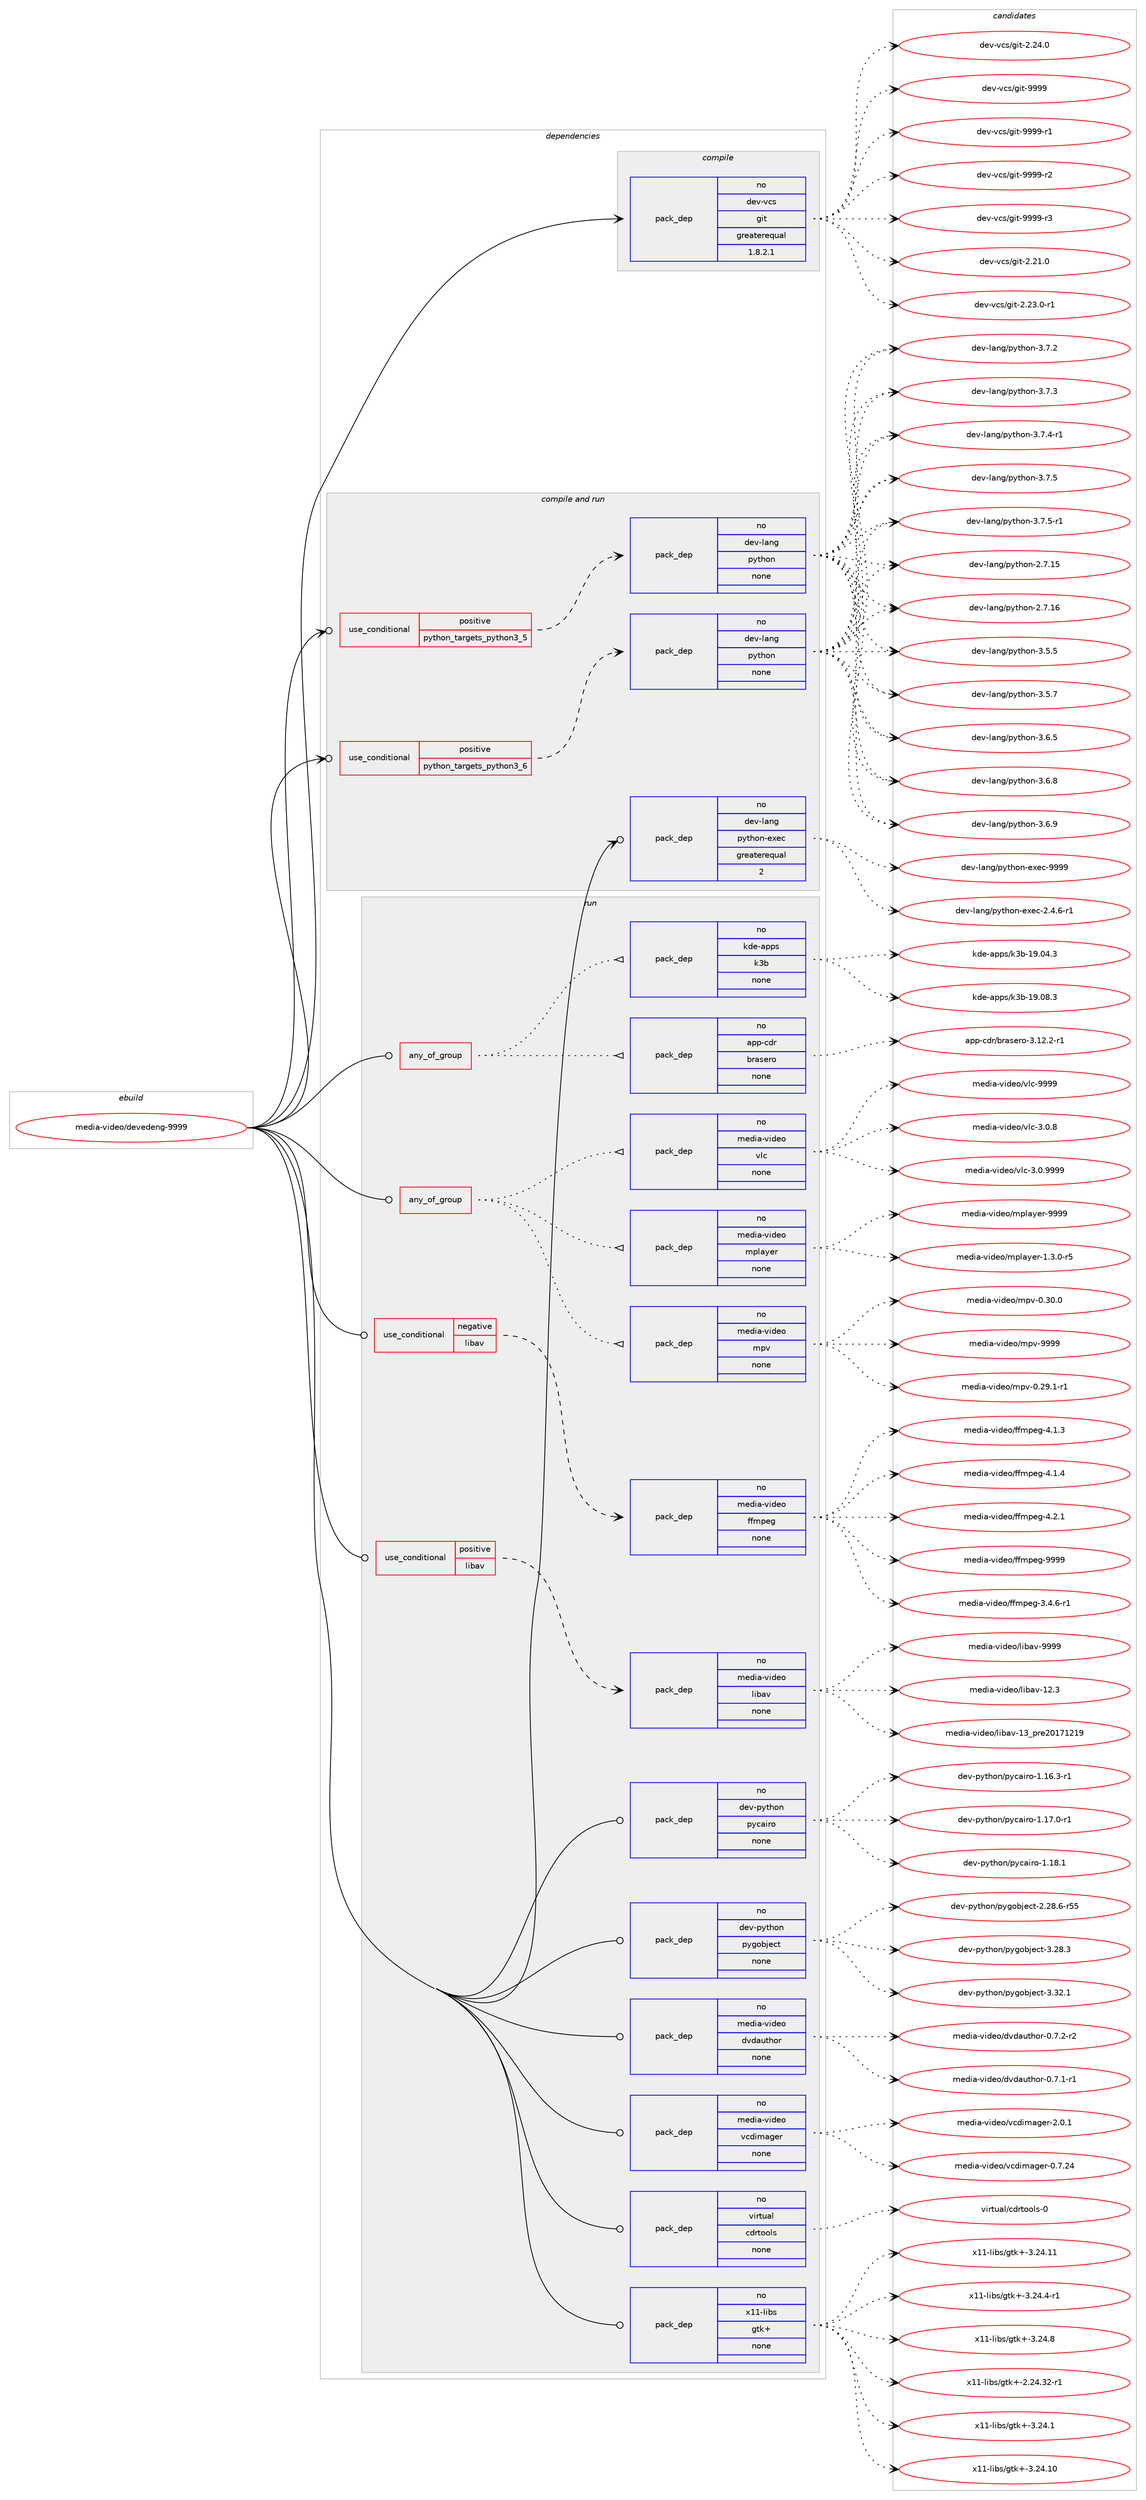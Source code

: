 digraph prolog {

# *************
# Graph options
# *************

newrank=true;
concentrate=true;
compound=true;
graph [rankdir=LR,fontname=Helvetica,fontsize=10,ranksep=1.5];#, ranksep=2.5, nodesep=0.2];
edge  [arrowhead=vee];
node  [fontname=Helvetica,fontsize=10];

# **********
# The ebuild
# **********

subgraph cluster_leftcol {
color=gray;
rank=same;
label=<<i>ebuild</i>>;
id [label="media-video/devedeng-9999", color=red, width=4, href="../media-video/devedeng-9999.svg"];
}

# ****************
# The dependencies
# ****************

subgraph cluster_midcol {
color=gray;
label=<<i>dependencies</i>>;
subgraph cluster_compile {
fillcolor="#eeeeee";
style=filled;
label=<<i>compile</i>>;
subgraph pack596387 {
dependency806285 [label=<<TABLE BORDER="0" CELLBORDER="1" CELLSPACING="0" CELLPADDING="4" WIDTH="220"><TR><TD ROWSPAN="6" CELLPADDING="30">pack_dep</TD></TR><TR><TD WIDTH="110">no</TD></TR><TR><TD>dev-vcs</TD></TR><TR><TD>git</TD></TR><TR><TD>greaterequal</TD></TR><TR><TD>1.8.2.1</TD></TR></TABLE>>, shape=none, color=blue];
}
id:e -> dependency806285:w [weight=20,style="solid",arrowhead="vee"];
}
subgraph cluster_compileandrun {
fillcolor="#eeeeee";
style=filled;
label=<<i>compile and run</i>>;
subgraph cond195818 {
dependency806286 [label=<<TABLE BORDER="0" CELLBORDER="1" CELLSPACING="0" CELLPADDING="4"><TR><TD ROWSPAN="3" CELLPADDING="10">use_conditional</TD></TR><TR><TD>positive</TD></TR><TR><TD>python_targets_python3_5</TD></TR></TABLE>>, shape=none, color=red];
subgraph pack596388 {
dependency806287 [label=<<TABLE BORDER="0" CELLBORDER="1" CELLSPACING="0" CELLPADDING="4" WIDTH="220"><TR><TD ROWSPAN="6" CELLPADDING="30">pack_dep</TD></TR><TR><TD WIDTH="110">no</TD></TR><TR><TD>dev-lang</TD></TR><TR><TD>python</TD></TR><TR><TD>none</TD></TR><TR><TD></TD></TR></TABLE>>, shape=none, color=blue];
}
dependency806286:e -> dependency806287:w [weight=20,style="dashed",arrowhead="vee"];
}
id:e -> dependency806286:w [weight=20,style="solid",arrowhead="odotvee"];
subgraph cond195819 {
dependency806288 [label=<<TABLE BORDER="0" CELLBORDER="1" CELLSPACING="0" CELLPADDING="4"><TR><TD ROWSPAN="3" CELLPADDING="10">use_conditional</TD></TR><TR><TD>positive</TD></TR><TR><TD>python_targets_python3_6</TD></TR></TABLE>>, shape=none, color=red];
subgraph pack596389 {
dependency806289 [label=<<TABLE BORDER="0" CELLBORDER="1" CELLSPACING="0" CELLPADDING="4" WIDTH="220"><TR><TD ROWSPAN="6" CELLPADDING="30">pack_dep</TD></TR><TR><TD WIDTH="110">no</TD></TR><TR><TD>dev-lang</TD></TR><TR><TD>python</TD></TR><TR><TD>none</TD></TR><TR><TD></TD></TR></TABLE>>, shape=none, color=blue];
}
dependency806288:e -> dependency806289:w [weight=20,style="dashed",arrowhead="vee"];
}
id:e -> dependency806288:w [weight=20,style="solid",arrowhead="odotvee"];
subgraph pack596390 {
dependency806290 [label=<<TABLE BORDER="0" CELLBORDER="1" CELLSPACING="0" CELLPADDING="4" WIDTH="220"><TR><TD ROWSPAN="6" CELLPADDING="30">pack_dep</TD></TR><TR><TD WIDTH="110">no</TD></TR><TR><TD>dev-lang</TD></TR><TR><TD>python-exec</TD></TR><TR><TD>greaterequal</TD></TR><TR><TD>2</TD></TR></TABLE>>, shape=none, color=blue];
}
id:e -> dependency806290:w [weight=20,style="solid",arrowhead="odotvee"];
}
subgraph cluster_run {
fillcolor="#eeeeee";
style=filled;
label=<<i>run</i>>;
subgraph any13632 {
dependency806291 [label=<<TABLE BORDER="0" CELLBORDER="1" CELLSPACING="0" CELLPADDING="4"><TR><TD CELLPADDING="10">any_of_group</TD></TR></TABLE>>, shape=none, color=red];subgraph pack596391 {
dependency806292 [label=<<TABLE BORDER="0" CELLBORDER="1" CELLSPACING="0" CELLPADDING="4" WIDTH="220"><TR><TD ROWSPAN="6" CELLPADDING="30">pack_dep</TD></TR><TR><TD WIDTH="110">no</TD></TR><TR><TD>app-cdr</TD></TR><TR><TD>brasero</TD></TR><TR><TD>none</TD></TR><TR><TD></TD></TR></TABLE>>, shape=none, color=blue];
}
dependency806291:e -> dependency806292:w [weight=20,style="dotted",arrowhead="oinv"];
subgraph pack596392 {
dependency806293 [label=<<TABLE BORDER="0" CELLBORDER="1" CELLSPACING="0" CELLPADDING="4" WIDTH="220"><TR><TD ROWSPAN="6" CELLPADDING="30">pack_dep</TD></TR><TR><TD WIDTH="110">no</TD></TR><TR><TD>kde-apps</TD></TR><TR><TD>k3b</TD></TR><TR><TD>none</TD></TR><TR><TD></TD></TR></TABLE>>, shape=none, color=blue];
}
dependency806291:e -> dependency806293:w [weight=20,style="dotted",arrowhead="oinv"];
}
id:e -> dependency806291:w [weight=20,style="solid",arrowhead="odot"];
subgraph any13633 {
dependency806294 [label=<<TABLE BORDER="0" CELLBORDER="1" CELLSPACING="0" CELLPADDING="4"><TR><TD CELLPADDING="10">any_of_group</TD></TR></TABLE>>, shape=none, color=red];subgraph pack596393 {
dependency806295 [label=<<TABLE BORDER="0" CELLBORDER="1" CELLSPACING="0" CELLPADDING="4" WIDTH="220"><TR><TD ROWSPAN="6" CELLPADDING="30">pack_dep</TD></TR><TR><TD WIDTH="110">no</TD></TR><TR><TD>media-video</TD></TR><TR><TD>vlc</TD></TR><TR><TD>none</TD></TR><TR><TD></TD></TR></TABLE>>, shape=none, color=blue];
}
dependency806294:e -> dependency806295:w [weight=20,style="dotted",arrowhead="oinv"];
subgraph pack596394 {
dependency806296 [label=<<TABLE BORDER="0" CELLBORDER="1" CELLSPACING="0" CELLPADDING="4" WIDTH="220"><TR><TD ROWSPAN="6" CELLPADDING="30">pack_dep</TD></TR><TR><TD WIDTH="110">no</TD></TR><TR><TD>media-video</TD></TR><TR><TD>mpv</TD></TR><TR><TD>none</TD></TR><TR><TD></TD></TR></TABLE>>, shape=none, color=blue];
}
dependency806294:e -> dependency806296:w [weight=20,style="dotted",arrowhead="oinv"];
subgraph pack596395 {
dependency806297 [label=<<TABLE BORDER="0" CELLBORDER="1" CELLSPACING="0" CELLPADDING="4" WIDTH="220"><TR><TD ROWSPAN="6" CELLPADDING="30">pack_dep</TD></TR><TR><TD WIDTH="110">no</TD></TR><TR><TD>media-video</TD></TR><TR><TD>mplayer</TD></TR><TR><TD>none</TD></TR><TR><TD></TD></TR></TABLE>>, shape=none, color=blue];
}
dependency806294:e -> dependency806297:w [weight=20,style="dotted",arrowhead="oinv"];
}
id:e -> dependency806294:w [weight=20,style="solid",arrowhead="odot"];
subgraph cond195820 {
dependency806298 [label=<<TABLE BORDER="0" CELLBORDER="1" CELLSPACING="0" CELLPADDING="4"><TR><TD ROWSPAN="3" CELLPADDING="10">use_conditional</TD></TR><TR><TD>negative</TD></TR><TR><TD>libav</TD></TR></TABLE>>, shape=none, color=red];
subgraph pack596396 {
dependency806299 [label=<<TABLE BORDER="0" CELLBORDER="1" CELLSPACING="0" CELLPADDING="4" WIDTH="220"><TR><TD ROWSPAN="6" CELLPADDING="30">pack_dep</TD></TR><TR><TD WIDTH="110">no</TD></TR><TR><TD>media-video</TD></TR><TR><TD>ffmpeg</TD></TR><TR><TD>none</TD></TR><TR><TD></TD></TR></TABLE>>, shape=none, color=blue];
}
dependency806298:e -> dependency806299:w [weight=20,style="dashed",arrowhead="vee"];
}
id:e -> dependency806298:w [weight=20,style="solid",arrowhead="odot"];
subgraph cond195821 {
dependency806300 [label=<<TABLE BORDER="0" CELLBORDER="1" CELLSPACING="0" CELLPADDING="4"><TR><TD ROWSPAN="3" CELLPADDING="10">use_conditional</TD></TR><TR><TD>positive</TD></TR><TR><TD>libav</TD></TR></TABLE>>, shape=none, color=red];
subgraph pack596397 {
dependency806301 [label=<<TABLE BORDER="0" CELLBORDER="1" CELLSPACING="0" CELLPADDING="4" WIDTH="220"><TR><TD ROWSPAN="6" CELLPADDING="30">pack_dep</TD></TR><TR><TD WIDTH="110">no</TD></TR><TR><TD>media-video</TD></TR><TR><TD>libav</TD></TR><TR><TD>none</TD></TR><TR><TD></TD></TR></TABLE>>, shape=none, color=blue];
}
dependency806300:e -> dependency806301:w [weight=20,style="dashed",arrowhead="vee"];
}
id:e -> dependency806300:w [weight=20,style="solid",arrowhead="odot"];
subgraph pack596398 {
dependency806302 [label=<<TABLE BORDER="0" CELLBORDER="1" CELLSPACING="0" CELLPADDING="4" WIDTH="220"><TR><TD ROWSPAN="6" CELLPADDING="30">pack_dep</TD></TR><TR><TD WIDTH="110">no</TD></TR><TR><TD>dev-python</TD></TR><TR><TD>pycairo</TD></TR><TR><TD>none</TD></TR><TR><TD></TD></TR></TABLE>>, shape=none, color=blue];
}
id:e -> dependency806302:w [weight=20,style="solid",arrowhead="odot"];
subgraph pack596399 {
dependency806303 [label=<<TABLE BORDER="0" CELLBORDER="1" CELLSPACING="0" CELLPADDING="4" WIDTH="220"><TR><TD ROWSPAN="6" CELLPADDING="30">pack_dep</TD></TR><TR><TD WIDTH="110">no</TD></TR><TR><TD>dev-python</TD></TR><TR><TD>pygobject</TD></TR><TR><TD>none</TD></TR><TR><TD></TD></TR></TABLE>>, shape=none, color=blue];
}
id:e -> dependency806303:w [weight=20,style="solid",arrowhead="odot"];
subgraph pack596400 {
dependency806304 [label=<<TABLE BORDER="0" CELLBORDER="1" CELLSPACING="0" CELLPADDING="4" WIDTH="220"><TR><TD ROWSPAN="6" CELLPADDING="30">pack_dep</TD></TR><TR><TD WIDTH="110">no</TD></TR><TR><TD>media-video</TD></TR><TR><TD>dvdauthor</TD></TR><TR><TD>none</TD></TR><TR><TD></TD></TR></TABLE>>, shape=none, color=blue];
}
id:e -> dependency806304:w [weight=20,style="solid",arrowhead="odot"];
subgraph pack596401 {
dependency806305 [label=<<TABLE BORDER="0" CELLBORDER="1" CELLSPACING="0" CELLPADDING="4" WIDTH="220"><TR><TD ROWSPAN="6" CELLPADDING="30">pack_dep</TD></TR><TR><TD WIDTH="110">no</TD></TR><TR><TD>media-video</TD></TR><TR><TD>vcdimager</TD></TR><TR><TD>none</TD></TR><TR><TD></TD></TR></TABLE>>, shape=none, color=blue];
}
id:e -> dependency806305:w [weight=20,style="solid",arrowhead="odot"];
subgraph pack596402 {
dependency806306 [label=<<TABLE BORDER="0" CELLBORDER="1" CELLSPACING="0" CELLPADDING="4" WIDTH="220"><TR><TD ROWSPAN="6" CELLPADDING="30">pack_dep</TD></TR><TR><TD WIDTH="110">no</TD></TR><TR><TD>virtual</TD></TR><TR><TD>cdrtools</TD></TR><TR><TD>none</TD></TR><TR><TD></TD></TR></TABLE>>, shape=none, color=blue];
}
id:e -> dependency806306:w [weight=20,style="solid",arrowhead="odot"];
subgraph pack596403 {
dependency806307 [label=<<TABLE BORDER="0" CELLBORDER="1" CELLSPACING="0" CELLPADDING="4" WIDTH="220"><TR><TD ROWSPAN="6" CELLPADDING="30">pack_dep</TD></TR><TR><TD WIDTH="110">no</TD></TR><TR><TD>x11-libs</TD></TR><TR><TD>gtk+</TD></TR><TR><TD>none</TD></TR><TR><TD></TD></TR></TABLE>>, shape=none, color=blue];
}
id:e -> dependency806307:w [weight=20,style="solid",arrowhead="odot"];
}
}

# **************
# The candidates
# **************

subgraph cluster_choices {
rank=same;
color=gray;
label=<<i>candidates</i>>;

subgraph choice596387 {
color=black;
nodesep=1;
choice10010111845118991154710310511645504650494648 [label="dev-vcs/git-2.21.0", color=red, width=4,href="../dev-vcs/git-2.21.0.svg"];
choice100101118451189911547103105116455046505146484511449 [label="dev-vcs/git-2.23.0-r1", color=red, width=4,href="../dev-vcs/git-2.23.0-r1.svg"];
choice10010111845118991154710310511645504650524648 [label="dev-vcs/git-2.24.0", color=red, width=4,href="../dev-vcs/git-2.24.0.svg"];
choice1001011184511899115471031051164557575757 [label="dev-vcs/git-9999", color=red, width=4,href="../dev-vcs/git-9999.svg"];
choice10010111845118991154710310511645575757574511449 [label="dev-vcs/git-9999-r1", color=red, width=4,href="../dev-vcs/git-9999-r1.svg"];
choice10010111845118991154710310511645575757574511450 [label="dev-vcs/git-9999-r2", color=red, width=4,href="../dev-vcs/git-9999-r2.svg"];
choice10010111845118991154710310511645575757574511451 [label="dev-vcs/git-9999-r3", color=red, width=4,href="../dev-vcs/git-9999-r3.svg"];
dependency806285:e -> choice10010111845118991154710310511645504650494648:w [style=dotted,weight="100"];
dependency806285:e -> choice100101118451189911547103105116455046505146484511449:w [style=dotted,weight="100"];
dependency806285:e -> choice10010111845118991154710310511645504650524648:w [style=dotted,weight="100"];
dependency806285:e -> choice1001011184511899115471031051164557575757:w [style=dotted,weight="100"];
dependency806285:e -> choice10010111845118991154710310511645575757574511449:w [style=dotted,weight="100"];
dependency806285:e -> choice10010111845118991154710310511645575757574511450:w [style=dotted,weight="100"];
dependency806285:e -> choice10010111845118991154710310511645575757574511451:w [style=dotted,weight="100"];
}
subgraph choice596388 {
color=black;
nodesep=1;
choice10010111845108971101034711212111610411111045504655464953 [label="dev-lang/python-2.7.15", color=red, width=4,href="../dev-lang/python-2.7.15.svg"];
choice10010111845108971101034711212111610411111045504655464954 [label="dev-lang/python-2.7.16", color=red, width=4,href="../dev-lang/python-2.7.16.svg"];
choice100101118451089711010347112121116104111110455146534653 [label="dev-lang/python-3.5.5", color=red, width=4,href="../dev-lang/python-3.5.5.svg"];
choice100101118451089711010347112121116104111110455146534655 [label="dev-lang/python-3.5.7", color=red, width=4,href="../dev-lang/python-3.5.7.svg"];
choice100101118451089711010347112121116104111110455146544653 [label="dev-lang/python-3.6.5", color=red, width=4,href="../dev-lang/python-3.6.5.svg"];
choice100101118451089711010347112121116104111110455146544656 [label="dev-lang/python-3.6.8", color=red, width=4,href="../dev-lang/python-3.6.8.svg"];
choice100101118451089711010347112121116104111110455146544657 [label="dev-lang/python-3.6.9", color=red, width=4,href="../dev-lang/python-3.6.9.svg"];
choice100101118451089711010347112121116104111110455146554650 [label="dev-lang/python-3.7.2", color=red, width=4,href="../dev-lang/python-3.7.2.svg"];
choice100101118451089711010347112121116104111110455146554651 [label="dev-lang/python-3.7.3", color=red, width=4,href="../dev-lang/python-3.7.3.svg"];
choice1001011184510897110103471121211161041111104551465546524511449 [label="dev-lang/python-3.7.4-r1", color=red, width=4,href="../dev-lang/python-3.7.4-r1.svg"];
choice100101118451089711010347112121116104111110455146554653 [label="dev-lang/python-3.7.5", color=red, width=4,href="../dev-lang/python-3.7.5.svg"];
choice1001011184510897110103471121211161041111104551465546534511449 [label="dev-lang/python-3.7.5-r1", color=red, width=4,href="../dev-lang/python-3.7.5-r1.svg"];
dependency806287:e -> choice10010111845108971101034711212111610411111045504655464953:w [style=dotted,weight="100"];
dependency806287:e -> choice10010111845108971101034711212111610411111045504655464954:w [style=dotted,weight="100"];
dependency806287:e -> choice100101118451089711010347112121116104111110455146534653:w [style=dotted,weight="100"];
dependency806287:e -> choice100101118451089711010347112121116104111110455146534655:w [style=dotted,weight="100"];
dependency806287:e -> choice100101118451089711010347112121116104111110455146544653:w [style=dotted,weight="100"];
dependency806287:e -> choice100101118451089711010347112121116104111110455146544656:w [style=dotted,weight="100"];
dependency806287:e -> choice100101118451089711010347112121116104111110455146544657:w [style=dotted,weight="100"];
dependency806287:e -> choice100101118451089711010347112121116104111110455146554650:w [style=dotted,weight="100"];
dependency806287:e -> choice100101118451089711010347112121116104111110455146554651:w [style=dotted,weight="100"];
dependency806287:e -> choice1001011184510897110103471121211161041111104551465546524511449:w [style=dotted,weight="100"];
dependency806287:e -> choice100101118451089711010347112121116104111110455146554653:w [style=dotted,weight="100"];
dependency806287:e -> choice1001011184510897110103471121211161041111104551465546534511449:w [style=dotted,weight="100"];
}
subgraph choice596389 {
color=black;
nodesep=1;
choice10010111845108971101034711212111610411111045504655464953 [label="dev-lang/python-2.7.15", color=red, width=4,href="../dev-lang/python-2.7.15.svg"];
choice10010111845108971101034711212111610411111045504655464954 [label="dev-lang/python-2.7.16", color=red, width=4,href="../dev-lang/python-2.7.16.svg"];
choice100101118451089711010347112121116104111110455146534653 [label="dev-lang/python-3.5.5", color=red, width=4,href="../dev-lang/python-3.5.5.svg"];
choice100101118451089711010347112121116104111110455146534655 [label="dev-lang/python-3.5.7", color=red, width=4,href="../dev-lang/python-3.5.7.svg"];
choice100101118451089711010347112121116104111110455146544653 [label="dev-lang/python-3.6.5", color=red, width=4,href="../dev-lang/python-3.6.5.svg"];
choice100101118451089711010347112121116104111110455146544656 [label="dev-lang/python-3.6.8", color=red, width=4,href="../dev-lang/python-3.6.8.svg"];
choice100101118451089711010347112121116104111110455146544657 [label="dev-lang/python-3.6.9", color=red, width=4,href="../dev-lang/python-3.6.9.svg"];
choice100101118451089711010347112121116104111110455146554650 [label="dev-lang/python-3.7.2", color=red, width=4,href="../dev-lang/python-3.7.2.svg"];
choice100101118451089711010347112121116104111110455146554651 [label="dev-lang/python-3.7.3", color=red, width=4,href="../dev-lang/python-3.7.3.svg"];
choice1001011184510897110103471121211161041111104551465546524511449 [label="dev-lang/python-3.7.4-r1", color=red, width=4,href="../dev-lang/python-3.7.4-r1.svg"];
choice100101118451089711010347112121116104111110455146554653 [label="dev-lang/python-3.7.5", color=red, width=4,href="../dev-lang/python-3.7.5.svg"];
choice1001011184510897110103471121211161041111104551465546534511449 [label="dev-lang/python-3.7.5-r1", color=red, width=4,href="../dev-lang/python-3.7.5-r1.svg"];
dependency806289:e -> choice10010111845108971101034711212111610411111045504655464953:w [style=dotted,weight="100"];
dependency806289:e -> choice10010111845108971101034711212111610411111045504655464954:w [style=dotted,weight="100"];
dependency806289:e -> choice100101118451089711010347112121116104111110455146534653:w [style=dotted,weight="100"];
dependency806289:e -> choice100101118451089711010347112121116104111110455146534655:w [style=dotted,weight="100"];
dependency806289:e -> choice100101118451089711010347112121116104111110455146544653:w [style=dotted,weight="100"];
dependency806289:e -> choice100101118451089711010347112121116104111110455146544656:w [style=dotted,weight="100"];
dependency806289:e -> choice100101118451089711010347112121116104111110455146544657:w [style=dotted,weight="100"];
dependency806289:e -> choice100101118451089711010347112121116104111110455146554650:w [style=dotted,weight="100"];
dependency806289:e -> choice100101118451089711010347112121116104111110455146554651:w [style=dotted,weight="100"];
dependency806289:e -> choice1001011184510897110103471121211161041111104551465546524511449:w [style=dotted,weight="100"];
dependency806289:e -> choice100101118451089711010347112121116104111110455146554653:w [style=dotted,weight="100"];
dependency806289:e -> choice1001011184510897110103471121211161041111104551465546534511449:w [style=dotted,weight="100"];
}
subgraph choice596390 {
color=black;
nodesep=1;
choice10010111845108971101034711212111610411111045101120101994550465246544511449 [label="dev-lang/python-exec-2.4.6-r1", color=red, width=4,href="../dev-lang/python-exec-2.4.6-r1.svg"];
choice10010111845108971101034711212111610411111045101120101994557575757 [label="dev-lang/python-exec-9999", color=red, width=4,href="../dev-lang/python-exec-9999.svg"];
dependency806290:e -> choice10010111845108971101034711212111610411111045101120101994550465246544511449:w [style=dotted,weight="100"];
dependency806290:e -> choice10010111845108971101034711212111610411111045101120101994557575757:w [style=dotted,weight="100"];
}
subgraph choice596391 {
color=black;
nodesep=1;
choice971121124599100114479811497115101114111455146495046504511449 [label="app-cdr/brasero-3.12.2-r1", color=red, width=4,href="../app-cdr/brasero-3.12.2-r1.svg"];
dependency806292:e -> choice971121124599100114479811497115101114111455146495046504511449:w [style=dotted,weight="100"];
}
subgraph choice596392 {
color=black;
nodesep=1;
choice10710010145971121121154710751984549574648524651 [label="kde-apps/k3b-19.04.3", color=red, width=4,href="../kde-apps/k3b-19.04.3.svg"];
choice10710010145971121121154710751984549574648564651 [label="kde-apps/k3b-19.08.3", color=red, width=4,href="../kde-apps/k3b-19.08.3.svg"];
dependency806293:e -> choice10710010145971121121154710751984549574648524651:w [style=dotted,weight="100"];
dependency806293:e -> choice10710010145971121121154710751984549574648564651:w [style=dotted,weight="100"];
}
subgraph choice596393 {
color=black;
nodesep=1;
choice10910110010597451181051001011114711810899455146484656 [label="media-video/vlc-3.0.8", color=red, width=4,href="../media-video/vlc-3.0.8.svg"];
choice10910110010597451181051001011114711810899455146484657575757 [label="media-video/vlc-3.0.9999", color=red, width=4,href="../media-video/vlc-3.0.9999.svg"];
choice109101100105974511810510010111147118108994557575757 [label="media-video/vlc-9999", color=red, width=4,href="../media-video/vlc-9999.svg"];
dependency806295:e -> choice10910110010597451181051001011114711810899455146484656:w [style=dotted,weight="100"];
dependency806295:e -> choice10910110010597451181051001011114711810899455146484657575757:w [style=dotted,weight="100"];
dependency806295:e -> choice109101100105974511810510010111147118108994557575757:w [style=dotted,weight="100"];
}
subgraph choice596394 {
color=black;
nodesep=1;
choice109101100105974511810510010111147109112118454846505746494511449 [label="media-video/mpv-0.29.1-r1", color=red, width=4,href="../media-video/mpv-0.29.1-r1.svg"];
choice10910110010597451181051001011114710911211845484651484648 [label="media-video/mpv-0.30.0", color=red, width=4,href="../media-video/mpv-0.30.0.svg"];
choice1091011001059745118105100101111471091121184557575757 [label="media-video/mpv-9999", color=red, width=4,href="../media-video/mpv-9999.svg"];
dependency806296:e -> choice109101100105974511810510010111147109112118454846505746494511449:w [style=dotted,weight="100"];
dependency806296:e -> choice10910110010597451181051001011114710911211845484651484648:w [style=dotted,weight="100"];
dependency806296:e -> choice1091011001059745118105100101111471091121184557575757:w [style=dotted,weight="100"];
}
subgraph choice596395 {
color=black;
nodesep=1;
choice109101100105974511810510010111147109112108971211011144549465146484511453 [label="media-video/mplayer-1.3.0-r5", color=red, width=4,href="../media-video/mplayer-1.3.0-r5.svg"];
choice109101100105974511810510010111147109112108971211011144557575757 [label="media-video/mplayer-9999", color=red, width=4,href="../media-video/mplayer-9999.svg"];
dependency806297:e -> choice109101100105974511810510010111147109112108971211011144549465146484511453:w [style=dotted,weight="100"];
dependency806297:e -> choice109101100105974511810510010111147109112108971211011144557575757:w [style=dotted,weight="100"];
}
subgraph choice596396 {
color=black;
nodesep=1;
choice1091011001059745118105100101111471021021091121011034551465246544511449 [label="media-video/ffmpeg-3.4.6-r1", color=red, width=4,href="../media-video/ffmpeg-3.4.6-r1.svg"];
choice109101100105974511810510010111147102102109112101103455246494651 [label="media-video/ffmpeg-4.1.3", color=red, width=4,href="../media-video/ffmpeg-4.1.3.svg"];
choice109101100105974511810510010111147102102109112101103455246494652 [label="media-video/ffmpeg-4.1.4", color=red, width=4,href="../media-video/ffmpeg-4.1.4.svg"];
choice109101100105974511810510010111147102102109112101103455246504649 [label="media-video/ffmpeg-4.2.1", color=red, width=4,href="../media-video/ffmpeg-4.2.1.svg"];
choice1091011001059745118105100101111471021021091121011034557575757 [label="media-video/ffmpeg-9999", color=red, width=4,href="../media-video/ffmpeg-9999.svg"];
dependency806299:e -> choice1091011001059745118105100101111471021021091121011034551465246544511449:w [style=dotted,weight="100"];
dependency806299:e -> choice109101100105974511810510010111147102102109112101103455246494651:w [style=dotted,weight="100"];
dependency806299:e -> choice109101100105974511810510010111147102102109112101103455246494652:w [style=dotted,weight="100"];
dependency806299:e -> choice109101100105974511810510010111147102102109112101103455246504649:w [style=dotted,weight="100"];
dependency806299:e -> choice1091011001059745118105100101111471021021091121011034557575757:w [style=dotted,weight="100"];
}
subgraph choice596397 {
color=black;
nodesep=1;
choice10910110010597451181051001011114710810598971184549504651 [label="media-video/libav-12.3", color=red, width=4,href="../media-video/libav-12.3.svg"];
choice1091011001059745118105100101111471081059897118454951951121141015048495549504957 [label="media-video/libav-13_pre20171219", color=red, width=4,href="../media-video/libav-13_pre20171219.svg"];
choice10910110010597451181051001011114710810598971184557575757 [label="media-video/libav-9999", color=red, width=4,href="../media-video/libav-9999.svg"];
dependency806301:e -> choice10910110010597451181051001011114710810598971184549504651:w [style=dotted,weight="100"];
dependency806301:e -> choice1091011001059745118105100101111471081059897118454951951121141015048495549504957:w [style=dotted,weight="100"];
dependency806301:e -> choice10910110010597451181051001011114710810598971184557575757:w [style=dotted,weight="100"];
}
subgraph choice596398 {
color=black;
nodesep=1;
choice10010111845112121116104111110471121219997105114111454946495446514511449 [label="dev-python/pycairo-1.16.3-r1", color=red, width=4,href="../dev-python/pycairo-1.16.3-r1.svg"];
choice10010111845112121116104111110471121219997105114111454946495546484511449 [label="dev-python/pycairo-1.17.0-r1", color=red, width=4,href="../dev-python/pycairo-1.17.0-r1.svg"];
choice1001011184511212111610411111047112121999710511411145494649564649 [label="dev-python/pycairo-1.18.1", color=red, width=4,href="../dev-python/pycairo-1.18.1.svg"];
dependency806302:e -> choice10010111845112121116104111110471121219997105114111454946495446514511449:w [style=dotted,weight="100"];
dependency806302:e -> choice10010111845112121116104111110471121219997105114111454946495546484511449:w [style=dotted,weight="100"];
dependency806302:e -> choice1001011184511212111610411111047112121999710511411145494649564649:w [style=dotted,weight="100"];
}
subgraph choice596399 {
color=black;
nodesep=1;
choice1001011184511212111610411111047112121103111981061019911645504650564654451145353 [label="dev-python/pygobject-2.28.6-r55", color=red, width=4,href="../dev-python/pygobject-2.28.6-r55.svg"];
choice1001011184511212111610411111047112121103111981061019911645514650564651 [label="dev-python/pygobject-3.28.3", color=red, width=4,href="../dev-python/pygobject-3.28.3.svg"];
choice1001011184511212111610411111047112121103111981061019911645514651504649 [label="dev-python/pygobject-3.32.1", color=red, width=4,href="../dev-python/pygobject-3.32.1.svg"];
dependency806303:e -> choice1001011184511212111610411111047112121103111981061019911645504650564654451145353:w [style=dotted,weight="100"];
dependency806303:e -> choice1001011184511212111610411111047112121103111981061019911645514650564651:w [style=dotted,weight="100"];
dependency806303:e -> choice1001011184511212111610411111047112121103111981061019911645514651504649:w [style=dotted,weight="100"];
}
subgraph choice596400 {
color=black;
nodesep=1;
choice109101100105974511810510010111147100118100971171161041111144548465546494511449 [label="media-video/dvdauthor-0.7.1-r1", color=red, width=4,href="../media-video/dvdauthor-0.7.1-r1.svg"];
choice109101100105974511810510010111147100118100971171161041111144548465546504511450 [label="media-video/dvdauthor-0.7.2-r2", color=red, width=4,href="../media-video/dvdauthor-0.7.2-r2.svg"];
dependency806304:e -> choice109101100105974511810510010111147100118100971171161041111144548465546494511449:w [style=dotted,weight="100"];
dependency806304:e -> choice109101100105974511810510010111147100118100971171161041111144548465546504511450:w [style=dotted,weight="100"];
}
subgraph choice596401 {
color=black;
nodesep=1;
choice109101100105974511810510010111147118991001051099710310111445484655465052 [label="media-video/vcdimager-0.7.24", color=red, width=4,href="../media-video/vcdimager-0.7.24.svg"];
choice1091011001059745118105100101111471189910010510997103101114455046484649 [label="media-video/vcdimager-2.0.1", color=red, width=4,href="../media-video/vcdimager-2.0.1.svg"];
dependency806305:e -> choice109101100105974511810510010111147118991001051099710310111445484655465052:w [style=dotted,weight="100"];
dependency806305:e -> choice1091011001059745118105100101111471189910010510997103101114455046484649:w [style=dotted,weight="100"];
}
subgraph choice596402 {
color=black;
nodesep=1;
choice1181051141161179710847991001141161111111081154548 [label="virtual/cdrtools-0", color=red, width=4,href="../virtual/cdrtools-0.svg"];
dependency806306:e -> choice1181051141161179710847991001141161111111081154548:w [style=dotted,weight="100"];
}
subgraph choice596403 {
color=black;
nodesep=1;
choice12049494510810598115471031161074345504650524651504511449 [label="x11-libs/gtk+-2.24.32-r1", color=red, width=4,href="../x11-libs/gtk+-2.24.32-r1.svg"];
choice12049494510810598115471031161074345514650524649 [label="x11-libs/gtk+-3.24.1", color=red, width=4,href="../x11-libs/gtk+-3.24.1.svg"];
choice1204949451081059811547103116107434551465052464948 [label="x11-libs/gtk+-3.24.10", color=red, width=4,href="../x11-libs/gtk+-3.24.10.svg"];
choice1204949451081059811547103116107434551465052464949 [label="x11-libs/gtk+-3.24.11", color=red, width=4,href="../x11-libs/gtk+-3.24.11.svg"];
choice120494945108105981154710311610743455146505246524511449 [label="x11-libs/gtk+-3.24.4-r1", color=red, width=4,href="../x11-libs/gtk+-3.24.4-r1.svg"];
choice12049494510810598115471031161074345514650524656 [label="x11-libs/gtk+-3.24.8", color=red, width=4,href="../x11-libs/gtk+-3.24.8.svg"];
dependency806307:e -> choice12049494510810598115471031161074345504650524651504511449:w [style=dotted,weight="100"];
dependency806307:e -> choice12049494510810598115471031161074345514650524649:w [style=dotted,weight="100"];
dependency806307:e -> choice1204949451081059811547103116107434551465052464948:w [style=dotted,weight="100"];
dependency806307:e -> choice1204949451081059811547103116107434551465052464949:w [style=dotted,weight="100"];
dependency806307:e -> choice120494945108105981154710311610743455146505246524511449:w [style=dotted,weight="100"];
dependency806307:e -> choice12049494510810598115471031161074345514650524656:w [style=dotted,weight="100"];
}
}

}
